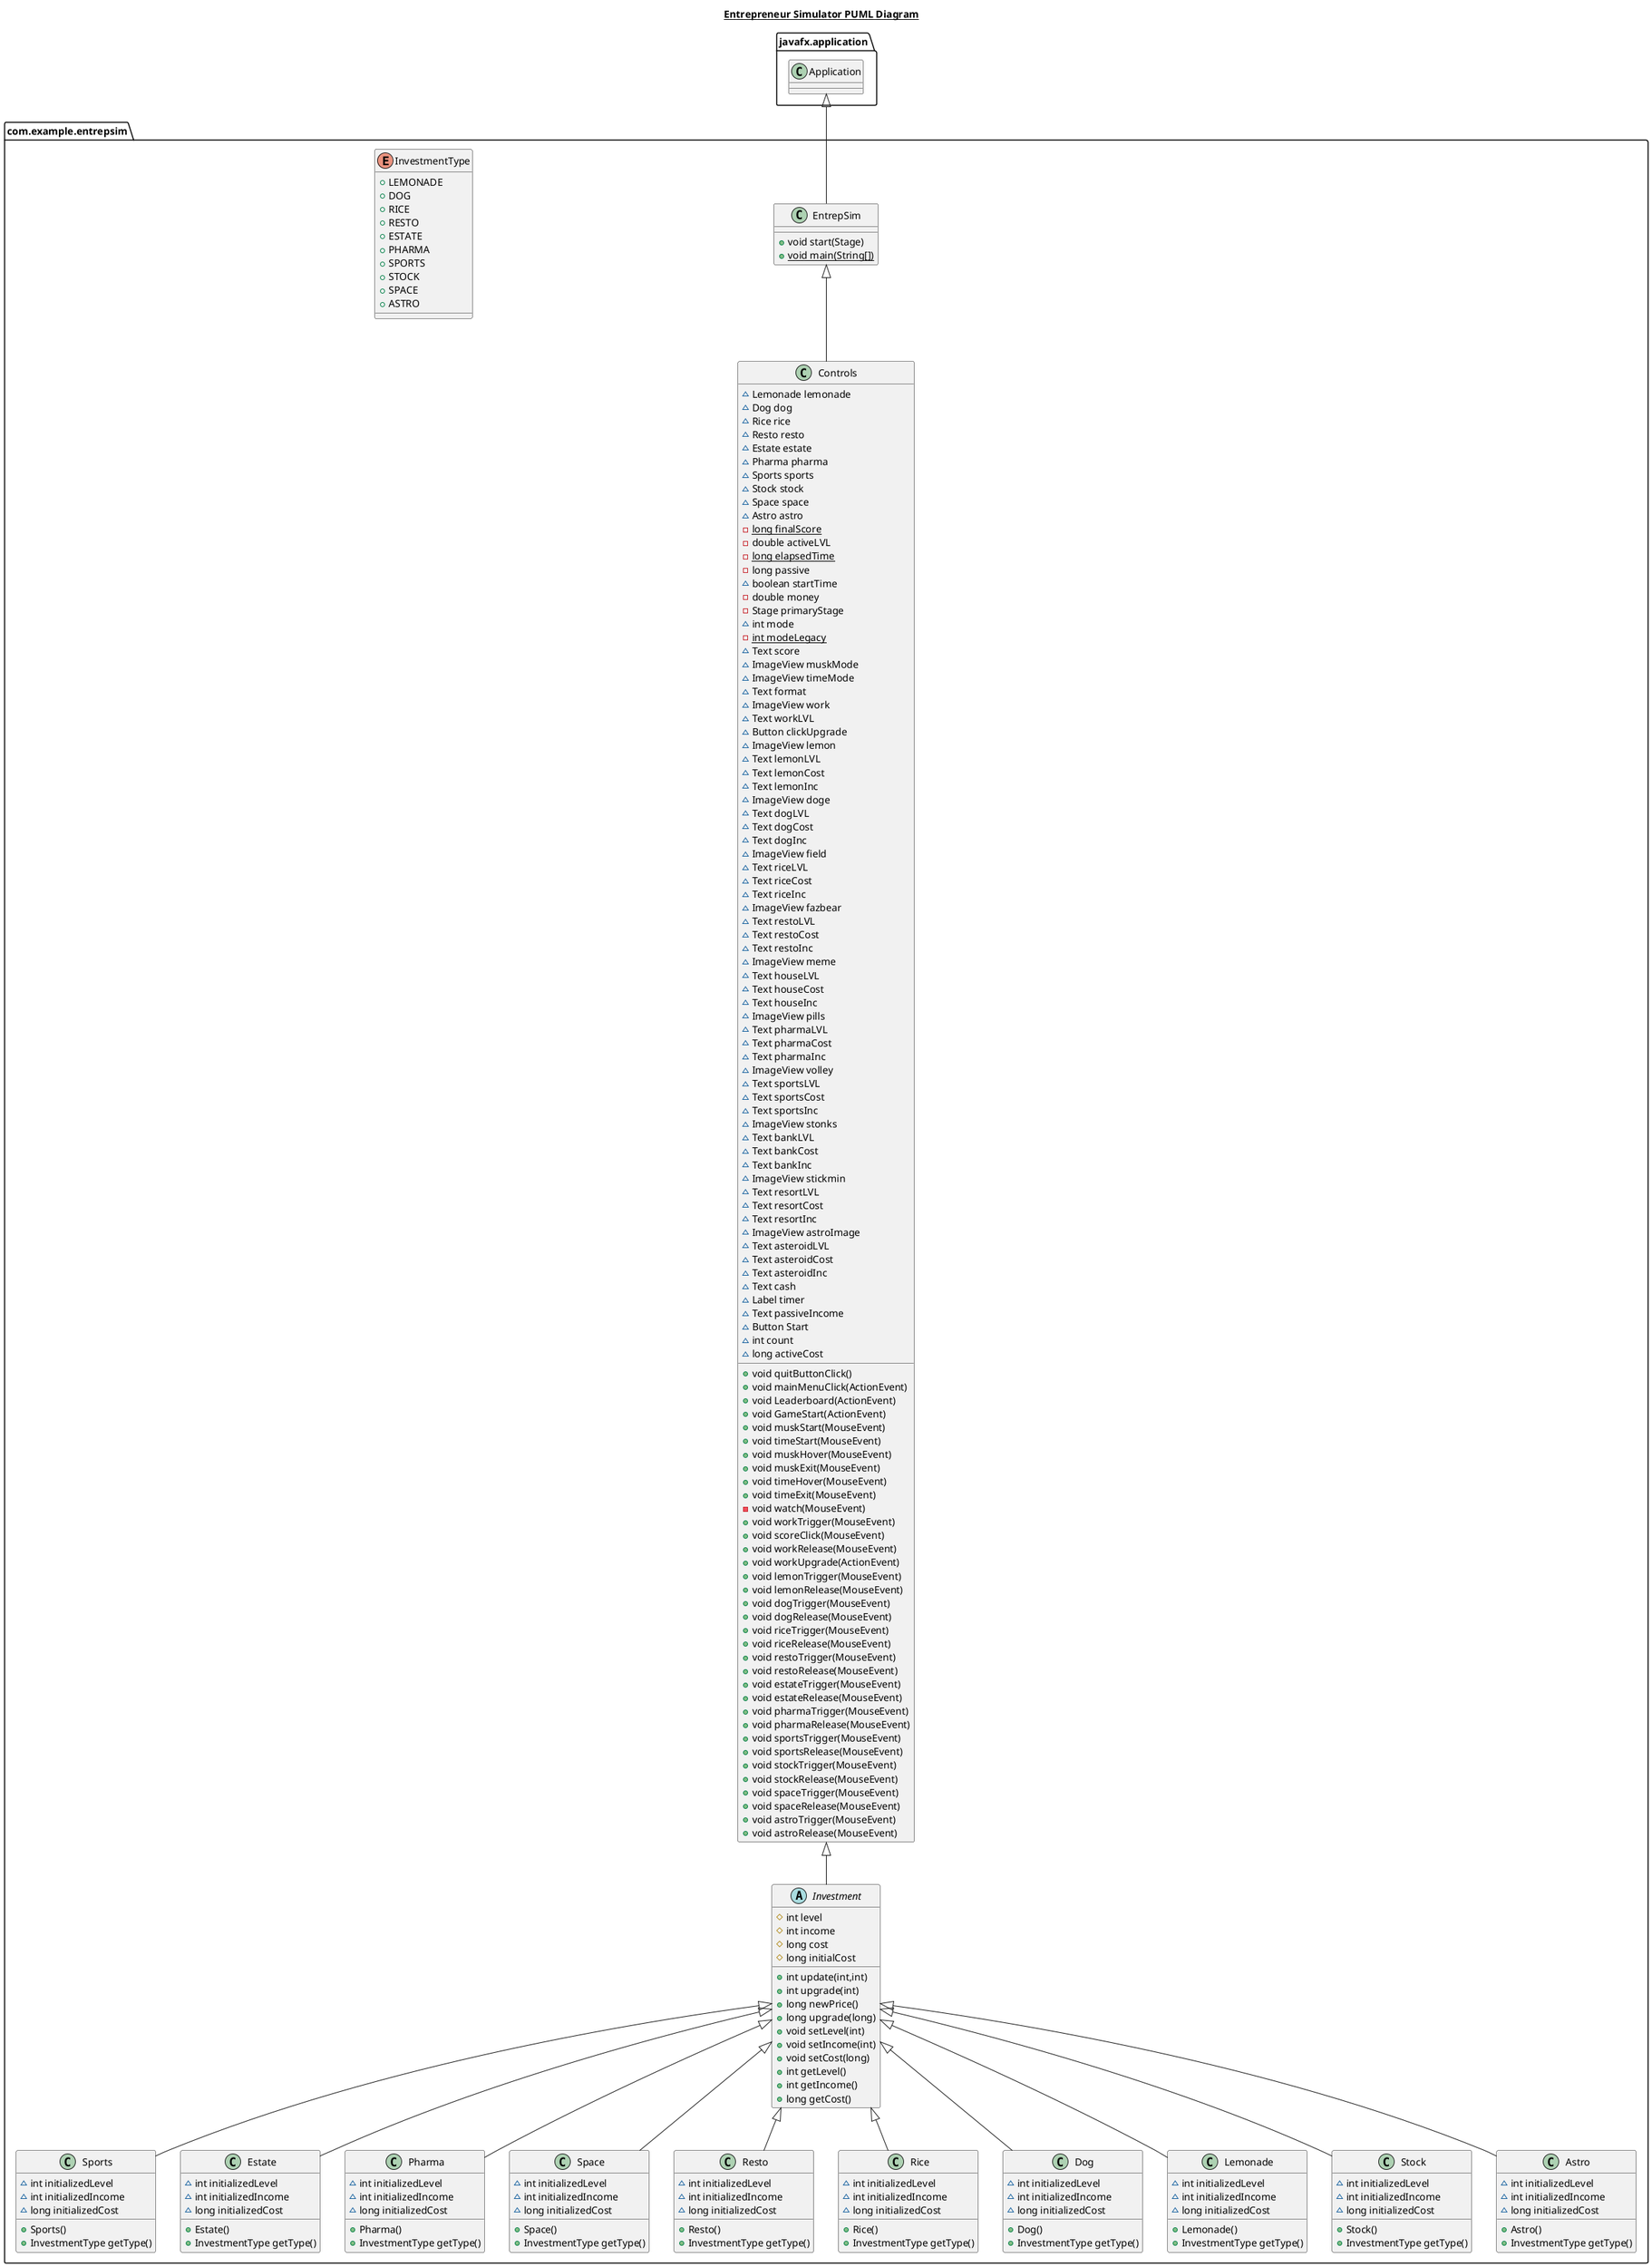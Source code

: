 @startuml
title __Entrepreneur Simulator PUML Diagram__
set separator ::
package com.example.entrepsim{
class Controls {
~ Lemonade lemonade
~ Dog dog
~ Rice rice
~ Resto resto
~ Estate estate
~ Pharma pharma
~ Sports sports
~ Stock stock
~ Space space
~ Astro astro
- {static} long finalScore
- double activeLVL
- {static} long elapsedTime
- long passive
~ boolean startTime
- double money
- Stage primaryStage
~ int mode
- {static} int modeLegacy
~ Text score
~ ImageView muskMode
~ ImageView timeMode
~ Text format
~ ImageView work
~ Text workLVL
~ Button clickUpgrade
~ ImageView lemon
~ Text lemonLVL
~ Text lemonCost
~ Text lemonInc
~ ImageView doge
~ Text dogLVL
~ Text dogCost
~ Text dogInc
~ ImageView field
~ Text riceLVL
~ Text riceCost
~ Text riceInc
~ ImageView fazbear
~ Text restoLVL
~ Text restoCost
~ Text restoInc
~ ImageView meme
~ Text houseLVL
~ Text houseCost
~ Text houseInc
~ ImageView pills
~ Text pharmaLVL
~ Text pharmaCost
~ Text pharmaInc
~ ImageView volley
~ Text sportsLVL
~ Text sportsCost
~ Text sportsInc
~ ImageView stonks
~ Text bankLVL
~ Text bankCost
~ Text bankInc
~ ImageView stickmin
~ Text resortLVL
~ Text resortCost
~ Text resortInc
~ ImageView astroImage
~ Text asteroidLVL
~ Text asteroidCost
~ Text asteroidInc
~ Text cash
~ Label timer
~ Text passiveIncome
~ Button Start
~ int count
~ long activeCost
+ void quitButtonClick()
+ void mainMenuClick(ActionEvent)
+ void Leaderboard(ActionEvent)
+ void GameStart(ActionEvent)
+ void muskStart(MouseEvent)
+ void timeStart(MouseEvent)
+ void muskHover(MouseEvent)
+ void muskExit(MouseEvent)
+ void timeHover(MouseEvent)
+ void timeExit(MouseEvent)
- void watch(MouseEvent)
+ void workTrigger(MouseEvent)
+ void scoreClick(MouseEvent)
+ void workRelease(MouseEvent)
+ void workUpgrade(ActionEvent)
+ void lemonTrigger(MouseEvent)
+ void lemonRelease(MouseEvent)
+ void dogTrigger(MouseEvent)
+ void dogRelease(MouseEvent)
+ void riceTrigger(MouseEvent)
+ void riceRelease(MouseEvent)
+ void restoTrigger(MouseEvent)
+ void restoRelease(MouseEvent)
+ void estateTrigger(MouseEvent)
+ void estateRelease(MouseEvent)
+ void pharmaTrigger(MouseEvent)
+ void pharmaRelease(MouseEvent)
+ void sportsTrigger(MouseEvent)
+ void sportsRelease(MouseEvent)
+ void stockTrigger(MouseEvent)
+ void stockRelease(MouseEvent)
+ void spaceTrigger(MouseEvent)
+ void spaceRelease(MouseEvent)
+ void astroTrigger(MouseEvent)
+ void astroRelease(MouseEvent)
}
class EntrepSim {
+ void start(Stage)
+ {static} void main(String[])
}
class Sports {
+ Sports()
~ int initializedLevel
~ int initializedIncome
~ long initializedCost
+ InvestmentType getType()
}
class Estate {
+ Estate()
~ int initializedLevel
~ int initializedIncome
~ long initializedCost
+ InvestmentType getType()
}
class Pharma {
+ Pharma()
~ int initializedLevel
~ int initializedIncome
~ long initializedCost
+ InvestmentType getType()
}
enum InvestmentType {
+  LEMONADE
+  DOG
+  RICE
+  RESTO
+  ESTATE
+  PHARMA
+  SPORTS
+  STOCK
+  SPACE
+  ASTRO
}
class Space {
+ Space()
~ int initializedLevel
~ int initializedIncome
~ long initializedCost
+ InvestmentType getType()
}
class Resto {
+ Resto()
~ int initializedLevel
~ int initializedIncome
~ long initializedCost
+ InvestmentType getType()
}
class Rice {
+ Rice()
~ int initializedLevel
~ int initializedIncome
~ long initializedCost
+ InvestmentType getType()
}
abstract class Investment {
# int level
# int income
# long cost
# long initialCost
+ int update(int,int)
+ int upgrade(int)
+ long newPrice()
+ long upgrade(long)
+ void setLevel(int)
+ void setIncome(int)
+ void setCost(long)
+ int getLevel()
+ int getIncome()
+ long getCost()
}
class Dog {
+ Dog()
~ int initializedLevel
~ int initializedIncome
~ long initializedCost
+ InvestmentType getType()
}
class Lemonade {
+ Lemonade()
~ int initializedLevel
~ int initializedIncome
~ long initializedCost
+ InvestmentType getType()
}
class Stock {
+ Stock()
~ int initializedLevel
~ int initializedIncome
~ long initializedCost
+ InvestmentType getType()
}
class Astro {
+ Astro()
~ int initializedLevel
~ int initializedIncome
~ long initializedCost
+ InvestmentType getType()
}
}
package javafx.application{
class Application{}
}
Application <|-- EntrepSim
Controls <|-- Investment
EntrepSim <|-- Controls
Investment <|-- Sports
Investment <|-- Estate
Investment <|-- Pharma
Investment <|-- Space
Investment <|-- Resto
Investment <|-- Rice
Investment <|-- Dog
Investment <|-- Lemonade
Investment <|-- Stock
Investment <|-- Astro
@enduml